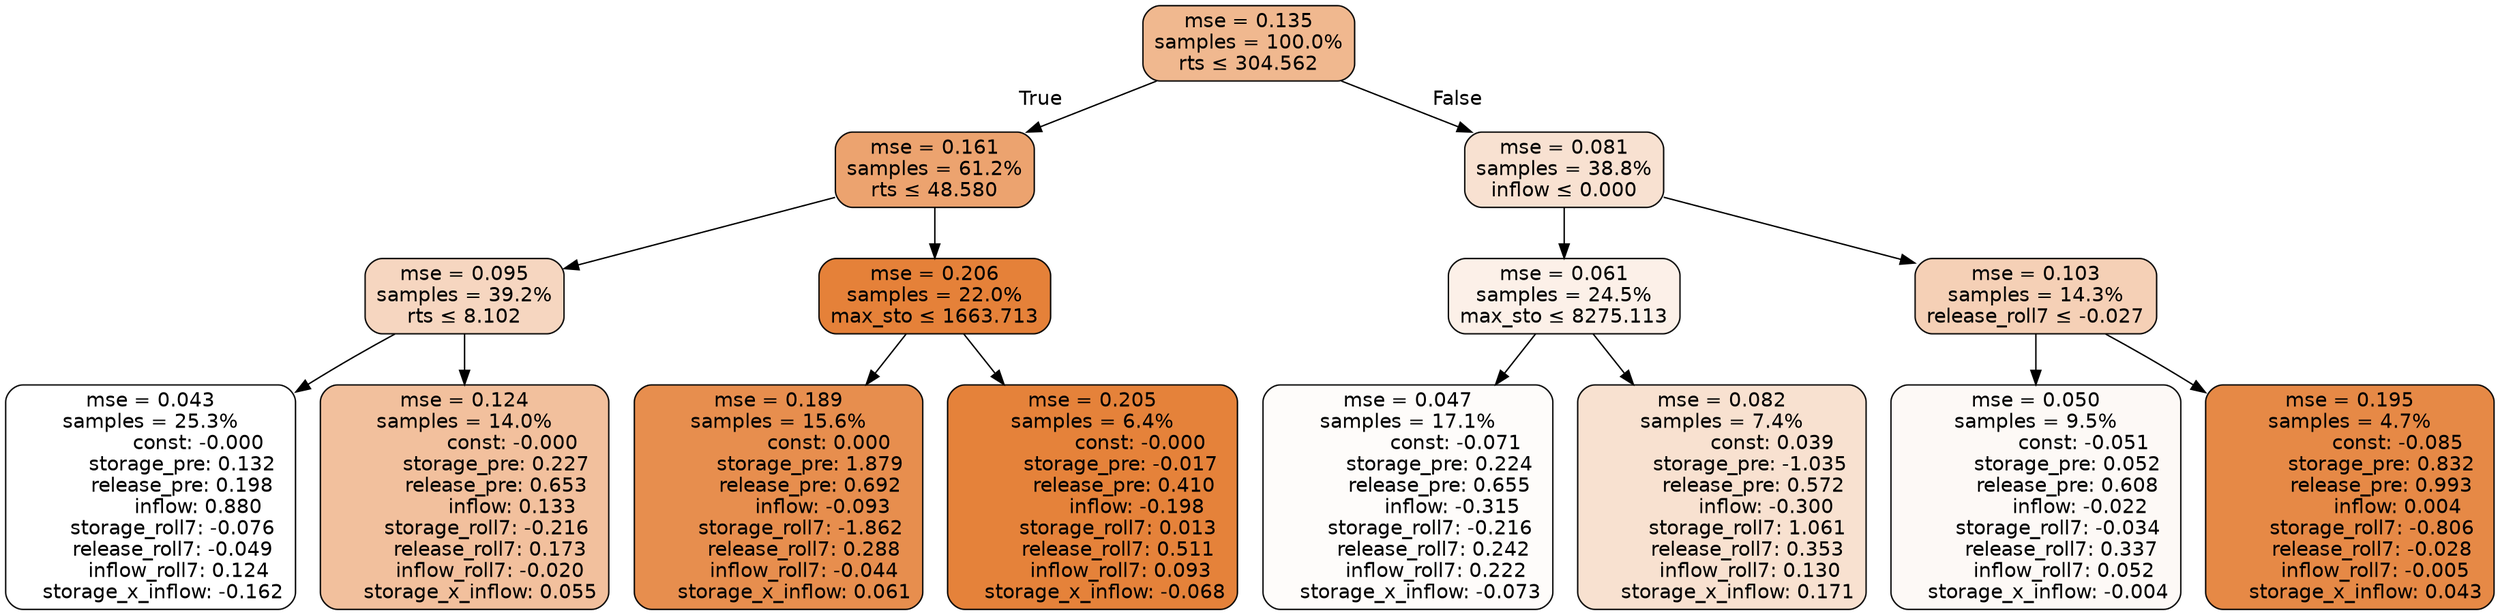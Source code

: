digraph tree {
bgcolor="transparent"
node [shape=rectangle, style="filled, rounded", color="black", fontname=helvetica] ;
edge [fontname=helvetica] ;
	"0" [label="mse = 0.135
samples = 100.0%
rts &le; 304.562", fillcolor="#f0b88f"]
	"1" [label="mse = 0.161
samples = 61.2%
rts &le; 48.580", fillcolor="#eca36f"]
	"2" [label="mse = 0.095
samples = 39.2%
rts &le; 8.102", fillcolor="#f6d6c0"]
	"3" [label="mse = 0.043
samples = 25.3%
               const: -0.000
          storage_pre: 0.132
          release_pre: 0.198
               inflow: 0.880
       storage_roll7: -0.076
       release_roll7: -0.049
         inflow_roll7: 0.124
    storage_x_inflow: -0.162", fillcolor="#ffffff"]
	"4" [label="mse = 0.124
samples = 14.0%
               const: -0.000
          storage_pre: 0.227
          release_pre: 0.653
               inflow: 0.133
       storage_roll7: -0.216
        release_roll7: 0.173
        inflow_roll7: -0.020
     storage_x_inflow: 0.055", fillcolor="#f2c09d"]
	"5" [label="mse = 0.206
samples = 22.0%
max_sto &le; 1663.713", fillcolor="#e58139"]
	"6" [label="mse = 0.189
samples = 15.6%
                const: 0.000
          storage_pre: 1.879
          release_pre: 0.692
              inflow: -0.093
       storage_roll7: -1.862
        release_roll7: 0.288
        inflow_roll7: -0.044
     storage_x_inflow: 0.061", fillcolor="#e78e4e"]
	"7" [label="mse = 0.205
samples = 6.4%
               const: -0.000
         storage_pre: -0.017
          release_pre: 0.410
              inflow: -0.198
        storage_roll7: 0.013
        release_roll7: 0.511
         inflow_roll7: 0.093
    storage_x_inflow: -0.068", fillcolor="#e5823a"]
	"8" [label="mse = 0.081
samples = 38.8%
inflow &le; 0.000", fillcolor="#f8e1d1"]
	"9" [label="mse = 0.061
samples = 24.5%
max_sto &le; 8275.113", fillcolor="#fcf0e8"]
	"10" [label="mse = 0.047
samples = 17.1%
               const: -0.071
          storage_pre: 0.224
          release_pre: 0.655
              inflow: -0.315
       storage_roll7: -0.216
        release_roll7: 0.242
         inflow_roll7: 0.222
    storage_x_inflow: -0.073", fillcolor="#fefcfa"]
	"11" [label="mse = 0.082
samples = 7.4%
                const: 0.039
         storage_pre: -1.035
          release_pre: 0.572
              inflow: -0.300
        storage_roll7: 1.061
        release_roll7: 0.353
         inflow_roll7: 0.130
     storage_x_inflow: 0.171", fillcolor="#f8e1d0"]
	"12" [label="mse = 0.103
samples = 14.3%
release_roll7 &le; -0.027", fillcolor="#f5d0b6"]
	"13" [label="mse = 0.050
samples = 9.5%
               const: -0.051
          storage_pre: 0.052
          release_pre: 0.608
              inflow: -0.022
       storage_roll7: -0.034
        release_roll7: 0.337
         inflow_roll7: 0.052
    storage_x_inflow: -0.004", fillcolor="#fdf9f6"]
	"14" [label="mse = 0.195
samples = 4.7%
               const: -0.085
          storage_pre: 0.832
          release_pre: 0.993
               inflow: 0.004
       storage_roll7: -0.806
       release_roll7: -0.028
        inflow_roll7: -0.005
     storage_x_inflow: 0.043", fillcolor="#e68946"]

	"0" -> "1" [labeldistance=2.5, labelangle=45, headlabel="True"]
	"1" -> "2"
	"2" -> "3"
	"2" -> "4"
	"1" -> "5"
	"5" -> "6"
	"5" -> "7"
	"0" -> "8" [labeldistance=2.5, labelangle=-45, headlabel="False"]
	"8" -> "9"
	"9" -> "10"
	"9" -> "11"
	"8" -> "12"
	"12" -> "13"
	"12" -> "14"
}